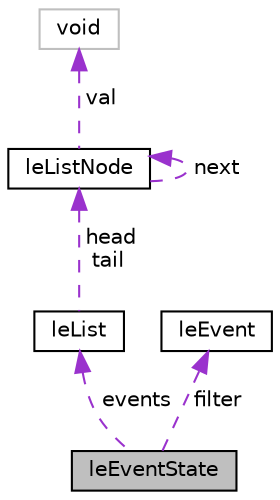 digraph "leEventState"
{
 // LATEX_PDF_SIZE
  edge [fontname="Helvetica",fontsize="10",labelfontname="Helvetica",labelfontsize="10"];
  node [fontname="Helvetica",fontsize="10",shape=record];
  Node1 [label="leEventState",height=0.2,width=0.4,color="black", fillcolor="grey75", style="filled", fontcolor="black",tooltip=" "];
  Node2 -> Node1 [dir="back",color="darkorchid3",fontsize="10",style="dashed",label=" events" ,fontname="Helvetica"];
  Node2 [label="leList",height=0.2,width=0.4,color="black", fillcolor="white", style="filled",URL="$structle_list.html",tooltip=" "];
  Node3 -> Node2 [dir="back",color="darkorchid3",fontsize="10",style="dashed",label=" head\ntail" ,fontname="Helvetica"];
  Node3 [label="leListNode",height=0.2,width=0.4,color="black", fillcolor="white", style="filled",URL="$structle_list_node.html",tooltip=" "];
  Node4 -> Node3 [dir="back",color="darkorchid3",fontsize="10",style="dashed",label=" val" ,fontname="Helvetica"];
  Node4 [label="void",height=0.2,width=0.4,color="grey75", fillcolor="white", style="filled",tooltip=" "];
  Node3 -> Node3 [dir="back",color="darkorchid3",fontsize="10",style="dashed",label=" next" ,fontname="Helvetica"];
  Node5 -> Node1 [dir="back",color="darkorchid3",fontsize="10",style="dashed",label=" filter" ,fontname="Helvetica"];
  Node5 [label="leEvent",height=0.2,width=0.4,color="black", fillcolor="white", style="filled",URL="$structle_event.html",tooltip=" "];
}
